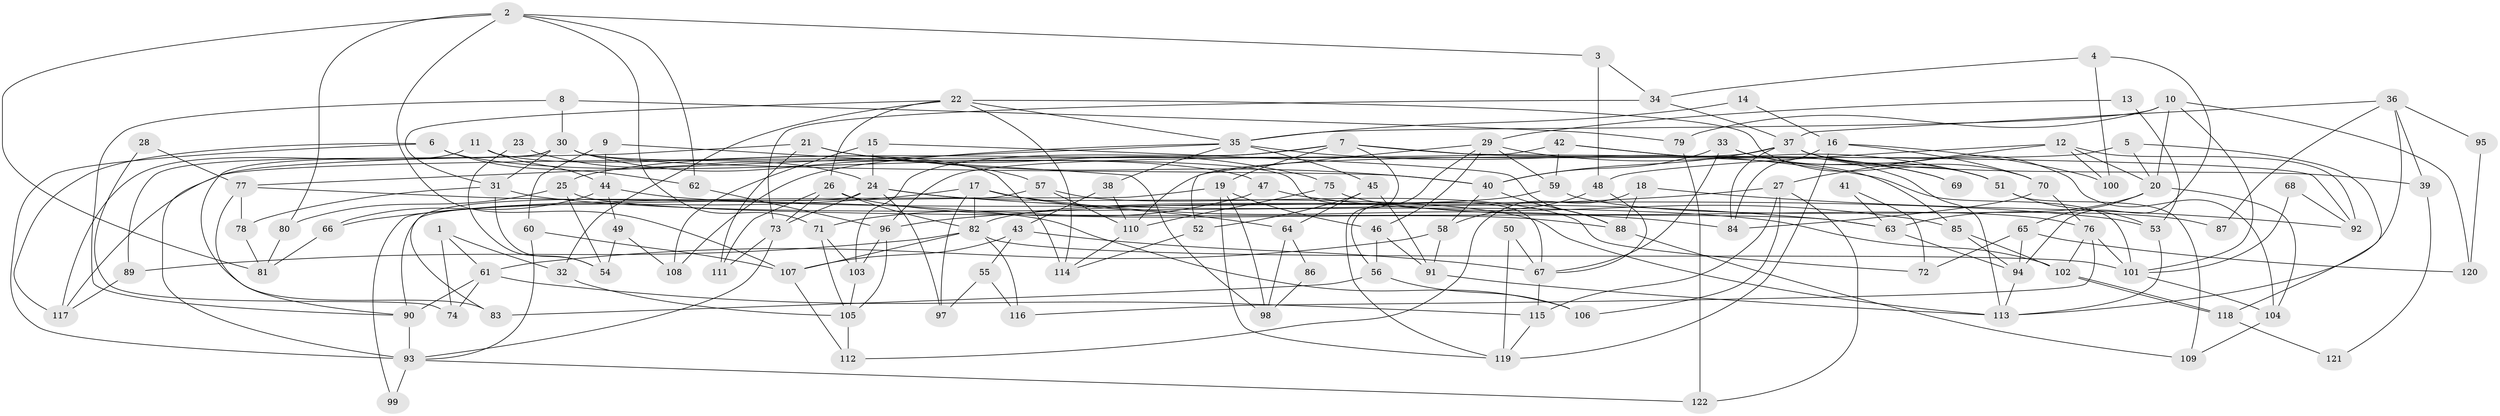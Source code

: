 // Generated by graph-tools (version 1.1) at 2025/11/02/27/25 16:11:22]
// undirected, 122 vertices, 244 edges
graph export_dot {
graph [start="1"]
  node [color=gray90,style=filled];
  1;
  2;
  3;
  4;
  5;
  6;
  7;
  8;
  9;
  10;
  11;
  12;
  13;
  14;
  15;
  16;
  17;
  18;
  19;
  20;
  21;
  22;
  23;
  24;
  25;
  26;
  27;
  28;
  29;
  30;
  31;
  32;
  33;
  34;
  35;
  36;
  37;
  38;
  39;
  40;
  41;
  42;
  43;
  44;
  45;
  46;
  47;
  48;
  49;
  50;
  51;
  52;
  53;
  54;
  55;
  56;
  57;
  58;
  59;
  60;
  61;
  62;
  63;
  64;
  65;
  66;
  67;
  68;
  69;
  70;
  71;
  72;
  73;
  74;
  75;
  76;
  77;
  78;
  79;
  80;
  81;
  82;
  83;
  84;
  85;
  86;
  87;
  88;
  89;
  90;
  91;
  92;
  93;
  94;
  95;
  96;
  97;
  98;
  99;
  100;
  101;
  102;
  103;
  104;
  105;
  106;
  107;
  108;
  109;
  110;
  111;
  112;
  113;
  114;
  115;
  116;
  117;
  118;
  119;
  120;
  121;
  122;
  1 -- 61;
  1 -- 32;
  1 -- 74;
  2 -- 80;
  2 -- 81;
  2 -- 3;
  2 -- 62;
  2 -- 71;
  2 -- 107;
  3 -- 34;
  3 -- 48;
  4 -- 94;
  4 -- 34;
  4 -- 100;
  5 -- 110;
  5 -- 20;
  5 -- 118;
  6 -- 62;
  6 -- 93;
  6 -- 47;
  6 -- 117;
  7 -- 85;
  7 -- 19;
  7 -- 25;
  7 -- 92;
  7 -- 103;
  7 -- 119;
  8 -- 79;
  8 -- 30;
  8 -- 90;
  9 -- 60;
  9 -- 44;
  9 -- 98;
  10 -- 20;
  10 -- 35;
  10 -- 79;
  10 -- 101;
  10 -- 120;
  11 -- 117;
  11 -- 44;
  11 -- 114;
  12 -- 48;
  12 -- 100;
  12 -- 20;
  12 -- 27;
  12 -- 92;
  13 -- 29;
  13 -- 53;
  14 -- 16;
  14 -- 35;
  15 -- 24;
  15 -- 88;
  15 -- 108;
  16 -- 70;
  16 -- 119;
  16 -- 84;
  16 -- 100;
  17 -- 82;
  17 -- 84;
  17 -- 64;
  17 -- 66;
  17 -- 97;
  18 -- 112;
  18 -- 92;
  18 -- 88;
  19 -- 98;
  19 -- 90;
  19 -- 46;
  19 -- 119;
  20 -- 104;
  20 -- 63;
  20 -- 65;
  21 -- 111;
  21 -- 40;
  21 -- 75;
  21 -- 93;
  22 -- 31;
  22 -- 114;
  22 -- 26;
  22 -- 32;
  22 -- 35;
  22 -- 51;
  23 -- 54;
  23 -- 24;
  24 -- 97;
  24 -- 73;
  24 -- 63;
  24 -- 83;
  24 -- 113;
  25 -- 63;
  25 -- 54;
  25 -- 80;
  26 -- 88;
  26 -- 73;
  26 -- 82;
  26 -- 111;
  27 -- 96;
  27 -- 106;
  27 -- 115;
  27 -- 122;
  28 -- 74;
  28 -- 77;
  29 -- 52;
  29 -- 51;
  29 -- 46;
  29 -- 56;
  29 -- 59;
  30 -- 67;
  30 -- 83;
  30 -- 31;
  30 -- 40;
  30 -- 57;
  30 -- 89;
  31 -- 102;
  31 -- 54;
  31 -- 78;
  32 -- 105;
  33 -- 40;
  33 -- 67;
  33 -- 51;
  33 -- 69;
  34 -- 37;
  34 -- 73;
  35 -- 101;
  35 -- 38;
  35 -- 45;
  35 -- 77;
  35 -- 108;
  36 -- 113;
  36 -- 37;
  36 -- 39;
  36 -- 87;
  36 -- 95;
  37 -- 104;
  37 -- 96;
  37 -- 39;
  37 -- 40;
  37 -- 70;
  37 -- 84;
  38 -- 43;
  38 -- 110;
  39 -- 121;
  40 -- 58;
  40 -- 88;
  41 -- 72;
  41 -- 63;
  42 -- 59;
  42 -- 113;
  42 -- 69;
  42 -- 117;
  43 -- 67;
  43 -- 107;
  43 -- 55;
  44 -- 49;
  44 -- 53;
  44 -- 66;
  45 -- 91;
  45 -- 52;
  45 -- 64;
  46 -- 56;
  46 -- 91;
  47 -- 85;
  47 -- 71;
  48 -- 58;
  48 -- 67;
  49 -- 108;
  49 -- 54;
  50 -- 119;
  50 -- 67;
  51 -- 53;
  51 -- 109;
  52 -- 114;
  53 -- 113;
  55 -- 116;
  55 -- 97;
  56 -- 83;
  56 -- 106;
  57 -- 110;
  57 -- 72;
  57 -- 99;
  58 -- 61;
  58 -- 91;
  59 -- 82;
  59 -- 87;
  60 -- 93;
  60 -- 107;
  61 -- 115;
  61 -- 90;
  61 -- 74;
  62 -- 96;
  63 -- 94;
  64 -- 86;
  64 -- 98;
  65 -- 94;
  65 -- 72;
  65 -- 120;
  66 -- 81;
  67 -- 115;
  68 -- 92;
  68 -- 101;
  70 -- 84;
  70 -- 76;
  71 -- 103;
  71 -- 105;
  73 -- 93;
  73 -- 111;
  75 -- 76;
  75 -- 110;
  76 -- 101;
  76 -- 102;
  76 -- 116;
  77 -- 106;
  77 -- 78;
  77 -- 90;
  78 -- 81;
  79 -- 122;
  80 -- 81;
  82 -- 89;
  82 -- 101;
  82 -- 107;
  82 -- 116;
  85 -- 102;
  85 -- 94;
  86 -- 98;
  88 -- 109;
  89 -- 117;
  90 -- 93;
  91 -- 113;
  93 -- 99;
  93 -- 122;
  94 -- 113;
  95 -- 120;
  96 -- 103;
  96 -- 105;
  101 -- 104;
  102 -- 118;
  102 -- 118;
  103 -- 105;
  104 -- 109;
  105 -- 112;
  107 -- 112;
  110 -- 114;
  115 -- 119;
  118 -- 121;
}
